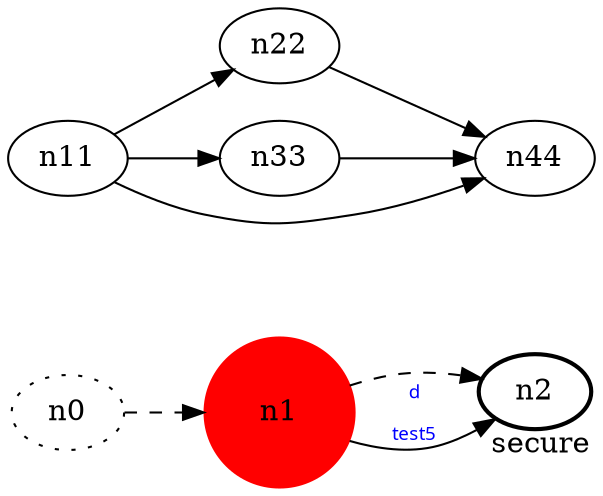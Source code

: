 digraph test5 {
	rankdir=LR;
	fontcolor=blue; /* c0; c1; c0 -- c1 */
	n0 [style=dotted, fillcolor="#123456"]; // c2; c3; c2 -- c3
	n1 [height=1, width=1, color=red, style=filled];
	n2 [style=bold, xlabel="secure"];
	n0 -> n1 -> n2[style=dashed];
	n1 -> n2 [fontname="comic sans", label="d\n\l\G", fontcolor=blue, fontsize=9];
	n11 -> n22;
	n11 -> n33;
	n11 -> n44;
	fontcolor=blue; /* c0; c1; c0 -- c1 */
	n22 -> n44;
	n33 -> n44;
}
